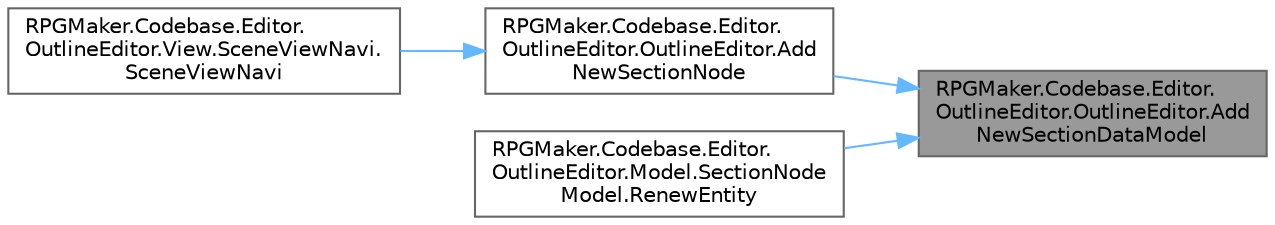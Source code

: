 digraph "RPGMaker.Codebase.Editor.OutlineEditor.OutlineEditor.AddNewSectionDataModel"
{
 // LATEX_PDF_SIZE
  bgcolor="transparent";
  edge [fontname=Helvetica,fontsize=10,labelfontname=Helvetica,labelfontsize=10];
  node [fontname=Helvetica,fontsize=10,shape=box,height=0.2,width=0.4];
  rankdir="RL";
  Node1 [id="Node000001",label="RPGMaker.Codebase.Editor.\lOutlineEditor.OutlineEditor.Add\lNewSectionDataModel",height=0.2,width=0.4,color="gray40", fillcolor="grey60", style="filled", fontcolor="black",tooltip="😁 新区画追加"];
  Node1 -> Node2 [id="edge1_Node000001_Node000002",dir="back",color="steelblue1",style="solid",tooltip=" "];
  Node2 [id="Node000002",label="RPGMaker.Codebase.Editor.\lOutlineEditor.OutlineEditor.Add\lNewSectionNode",height=0.2,width=0.4,color="grey40", fillcolor="white", style="filled",URL="$db/d92/class_r_p_g_maker_1_1_codebase_1_1_editor_1_1_outline_editor_1_1_outline_editor.html#a670f6e6b7c56d38996584c829fb32cb6",tooltip="😁 新区画節追加"];
  Node2 -> Node3 [id="edge2_Node000002_Node000003",dir="back",color="steelblue1",style="solid",tooltip=" "];
  Node3 [id="Node000003",label="RPGMaker.Codebase.Editor.\lOutlineEditor.View.SceneViewNavi.\lSceneViewNavi",height=0.2,width=0.4,color="grey40", fillcolor="white", style="filled",URL="$d5/dd8/class_r_p_g_maker_1_1_codebase_1_1_editor_1_1_outline_editor_1_1_view_1_1_scene_view_navi.html#a57aeea42192e2f0598848d59a57e93b7",tooltip="😁 生成"];
  Node1 -> Node4 [id="edge3_Node000001_Node000004",dir="back",color="steelblue1",style="solid",tooltip=" "];
  Node4 [id="Node000004",label="RPGMaker.Codebase.Editor.\lOutlineEditor.Model.SectionNode\lModel.RenewEntity",height=0.2,width=0.4,color="grey40", fillcolor="white", style="filled",URL="$d6/d91/class_r_p_g_maker_1_1_codebase_1_1_editor_1_1_outline_editor_1_1_model_1_1_section_node_model.html#a6f13b7e144868b2fbacc5a3d6c66bd5d",tooltip="😁 実在リニュー"];
}
